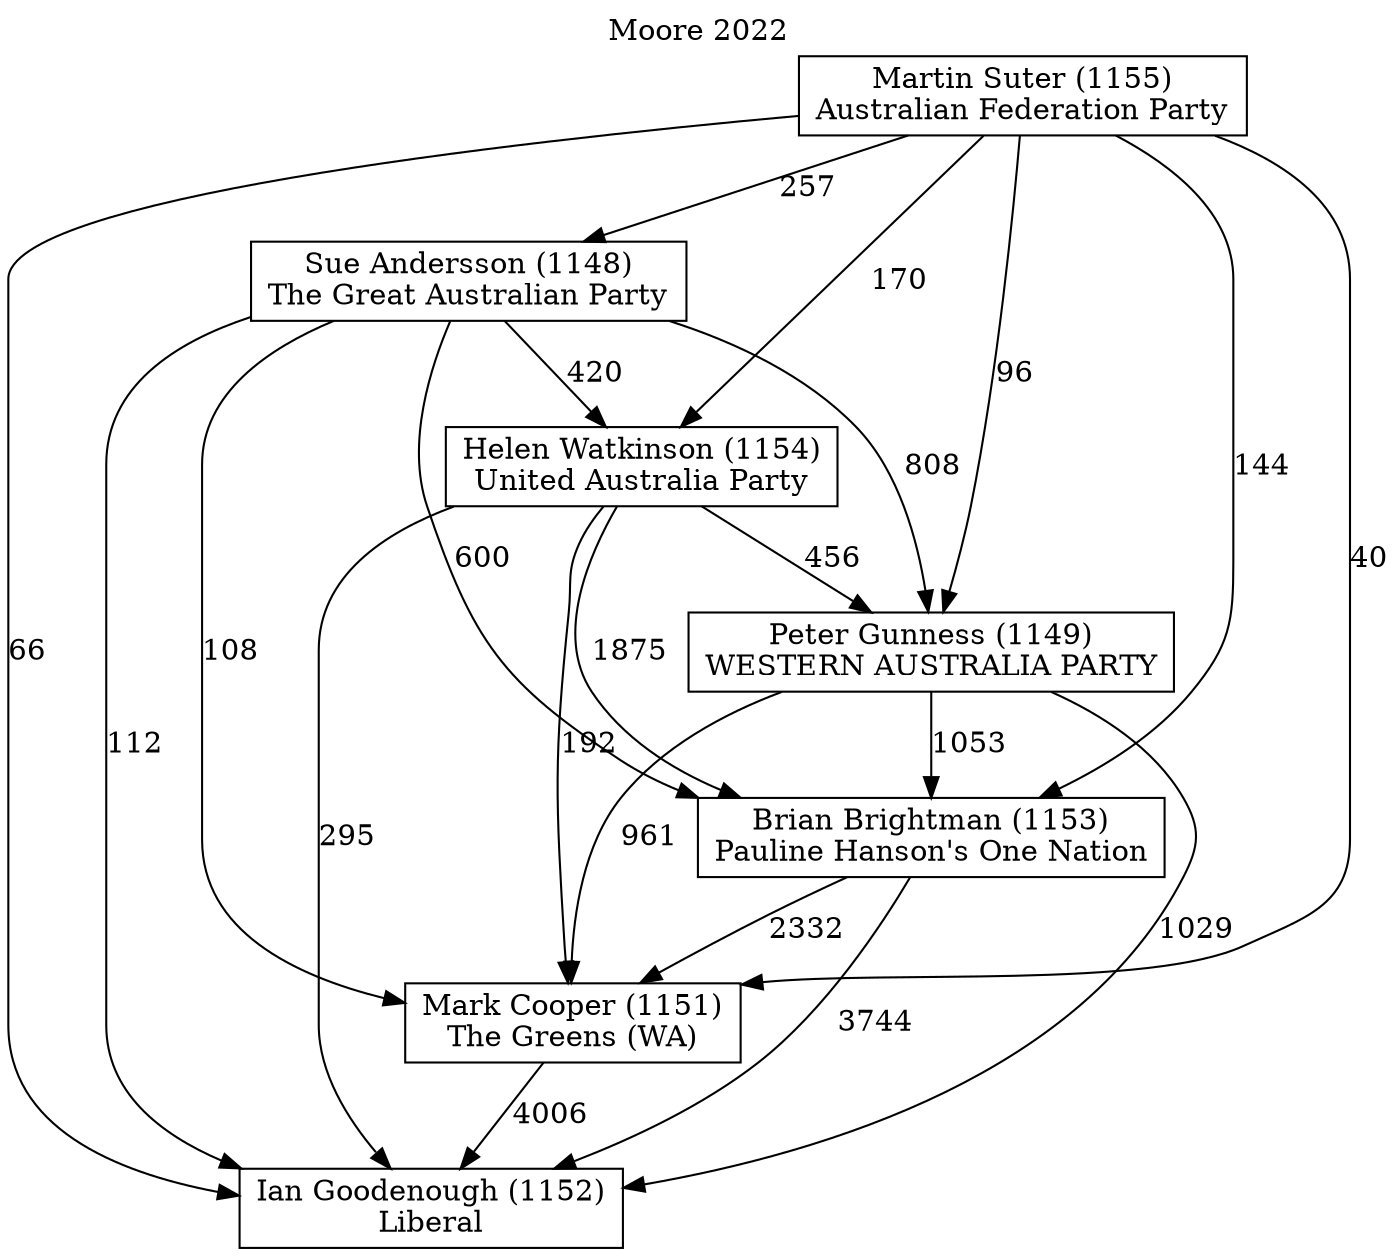 // House preference flow
digraph "Ian Goodenough (1152)_Moore_2022" {
	graph [label="Moore 2022" labelloc=t mclimit=10]
	node [shape=box]
	"Ian Goodenough (1152)" [label="Ian Goodenough (1152)
Liberal"]
	"Sue Andersson (1148)" [label="Sue Andersson (1148)
The Great Australian Party"]
	"Martin Suter (1155)" [label="Martin Suter (1155)
Australian Federation Party"]
	"Brian Brightman (1153)" [label="Brian Brightman (1153)
Pauline Hanson's One Nation"]
	"Peter Gunness (1149)" [label="Peter Gunness (1149)
WESTERN AUSTRALIA PARTY"]
	"Mark Cooper (1151)" [label="Mark Cooper (1151)
The Greens (WA)"]
	"Helen Watkinson (1154)" [label="Helen Watkinson (1154)
United Australia Party"]
	"Martin Suter (1155)" -> "Peter Gunness (1149)" [label=96]
	"Martin Suter (1155)" -> "Helen Watkinson (1154)" [label=170]
	"Sue Andersson (1148)" -> "Brian Brightman (1153)" [label=600]
	"Sue Andersson (1148)" -> "Helen Watkinson (1154)" [label=420]
	"Helen Watkinson (1154)" -> "Brian Brightman (1153)" [label=1875]
	"Brian Brightman (1153)" -> "Mark Cooper (1151)" [label=2332]
	"Peter Gunness (1149)" -> "Mark Cooper (1151)" [label=961]
	"Brian Brightman (1153)" -> "Ian Goodenough (1152)" [label=3744]
	"Sue Andersson (1148)" -> "Mark Cooper (1151)" [label=108]
	"Helen Watkinson (1154)" -> "Peter Gunness (1149)" [label=456]
	"Sue Andersson (1148)" -> "Ian Goodenough (1152)" [label=112]
	"Martin Suter (1155)" -> "Ian Goodenough (1152)" [label=66]
	"Mark Cooper (1151)" -> "Ian Goodenough (1152)" [label=4006]
	"Peter Gunness (1149)" -> "Ian Goodenough (1152)" [label=1029]
	"Martin Suter (1155)" -> "Brian Brightman (1153)" [label=144]
	"Peter Gunness (1149)" -> "Brian Brightman (1153)" [label=1053]
	"Helen Watkinson (1154)" -> "Ian Goodenough (1152)" [label=295]
	"Helen Watkinson (1154)" -> "Mark Cooper (1151)" [label=192]
	"Martin Suter (1155)" -> "Mark Cooper (1151)" [label=40]
	"Martin Suter (1155)" -> "Sue Andersson (1148)" [label=257]
	"Sue Andersson (1148)" -> "Peter Gunness (1149)" [label=808]
}
